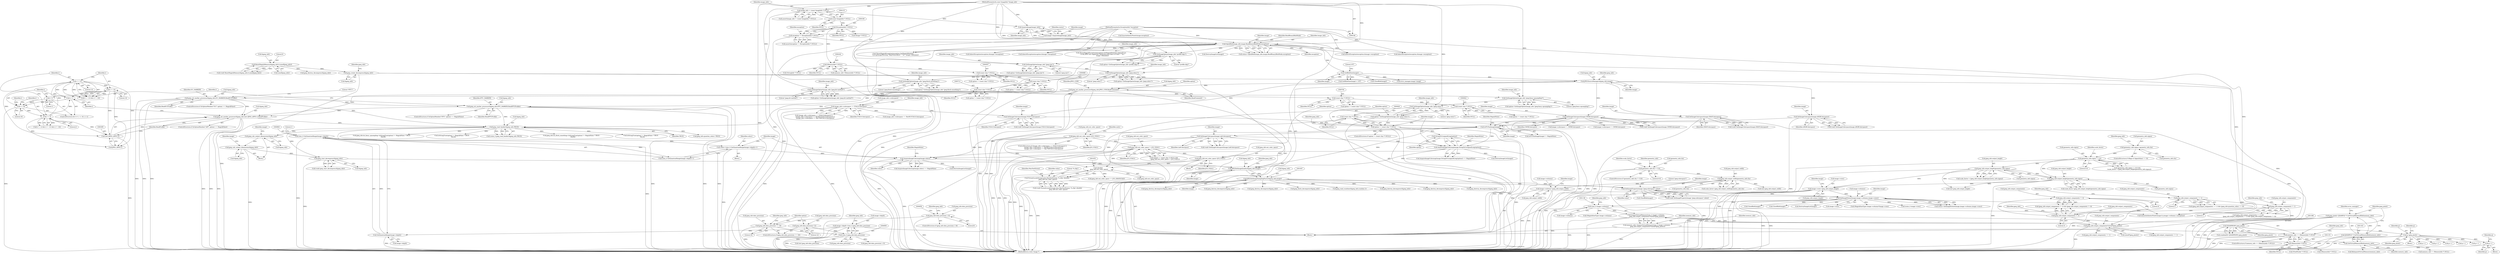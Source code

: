 digraph "0_ImageMagick_948356eec65aea91995d4b7cc487d197d2c5f602@pointer" {
"1001514" [label="(Call,p++)"];
"1001420" [label="(Call,p=jpeg_pixels)"];
"1001379" [label="(Call,(JSAMPROW) jpeg_pixels)"];
"1001160" [label="(Call,jpeg_pixels=(JSAMPLE *) GetVirtualMemoryBlob(memory_info))"];
"1001162" [label="(Call,(JSAMPLE *) GetVirtualMemoryBlob(memory_info))"];
"1001164" [label="(Call,GetVirtualMemoryBlob(memory_info))"];
"1001148" [label="(Call,memory_info == (MemoryInfo *) NULL)"];
"1001132" [label="(Call,memory_info=AcquireVirtualMemory((size_t) image->columns,\n    jpeg_info.output_components*sizeof(*jpeg_pixels)))"];
"1001134" [label="(Call,AcquireVirtualMemory((size_t) image->columns,\n    jpeg_info.output_components*sizeof(*jpeg_pixels)))"];
"1001135" [label="(Call,(size_t) image->columns)"];
"1001082" [label="(Call,SetImageExtent(image,image->columns,image->rows))"];
"1001059" [label="(Call,SetImageProperty(image,\"jpeg:colorspace\",value))"];
"1001042" [label="(Call,JPEGSetImageSamplingFactor(&jpeg_info,image))"];
"1001038" [label="(Call,JPEGSetImageQuality(&jpeg_info,image))"];
"1000837" [label="(Call,jpeg_start_decompress(&jpeg_info))"];
"1000609" [label="(Call,jpeg_calc_output_dimensions(&jpeg_info))"];
"1000537" [label="(Call,jpeg_calc_output_dimensions(&jpeg_info))"];
"1000394" [label="(Call,jpeg_read_header(&jpeg_info,TRUE))"];
"1000338" [label="(Call,jpeg_set_marker_processor(&jpeg_info,ICC_MARKER,ReadICCProfile))"];
"1000322" [label="(Call,jpeg_set_marker_processor(&jpeg_info,JPEG_COM,ReadComment))"];
"1000318" [label="(Call,JPEGSourceManager(&jpeg_info,image))"];
"1000315" [label="(Call,jpeg_create_decompress(&jpeg_info))"];
"1000216" [label="(Call,ResetMagickMemory(&jpeg_info,0,sizeof(jpeg_info)))"];
"1000200" [label="(Call,GetBlobSize(image))"];
"1000180" [label="(Call,OpenBlob(image_info,image,ReadBinaryBlobMode,exception))"];
"1000176" [label="(Call,AcquireImage(image_info))"];
"1000130" [label="(Call,image_info != (const ImageInfo *) NULL)"];
"1000109" [label="(MethodParameterIn,const ImageInfo *image_info)"];
"1000132" [label="(Call,(const ImageInfo *) NULL)"];
"1000174" [label="(Call,image=AcquireImage(image_info))"];
"1000157" [label="(Call,exception != (ExceptionInfo *) NULL)"];
"1000110" [label="(MethodParameterIn,ExceptionInfo *exception)"];
"1000159" [label="(Call,(ExceptionInfo *) NULL)"];
"1000349" [label="(Call,jpeg_set_marker_processor(&jpeg_info,IPTC_MARKER,ReadIPTCProfile))"];
"1000381" [label="(Call,jpeg_set_marker_processor(&jpeg_info,(int) (JPEG_APP0+i),ReadProfile))"];
"1000384" [label="(Call,(int) (JPEG_APP0+i))"];
"1000369" [label="(Call,i != 13)"];
"1000365" [label="(Call,i != 2)"];
"1000358" [label="(Call,i < 16)"];
"1000355" [label="(Call,i=1)"];
"1000361" [label="(Call,i++)"];
"1000372" [label="(Call,i != 14)"];
"1000971" [label="(Call,AcquireImageColormap(image,colors))"];
"1000903" [label="(Call,IsITUFaxImage(image))"];
"1000873" [label="(Call,SetImageColorspace(image,sRGBColorspace))"];
"1000889" [label="(Call,SetImageColorspace(image,YCbCrColorspace))"];
"1000400" [label="(Call,image_info->colorspace == YCbCrColorspace)"];
"1000897" [label="(Call,SetImageColorspace(image,CMYKColorspace))"];
"1000881" [label="(Call,SetImageColorspace(image,GRAYColorspace))"];
"1000909" [label="(Call,SetImageColorspace(image,LabColorspace))"];
"1000930" [label="(Call,AcquireImageColormap(image,StringToUnsignedLong(option)))"];
"1000932" [label="(Call,StringToUnsignedLong(option))"];
"1000923" [label="(Call,option != (const char *) NULL)"];
"1000917" [label="(Call,option=GetImageOption(image_info,\"jpeg:colors\"))"];
"1000919" [label="(Call,GetImageOption(image_info,\"jpeg:colors\"))"];
"1000815" [label="(Call,GetImageOption(image_info,\"jpeg:fancy-upsampling\"))"];
"1000733" [label="(Call,GetImageOption(image_info,\"jpeg:dct-method\"))"];
"1000706" [label="(Call,GetImageOption(image_info,\"jpeg:block-smoothing\"))"];
"1000681" [label="(Call,GetImageOption(image_info,\"jpeg:colors\"))"];
"1000499" [label="(Call,GetImageOption(image_info,\"jpeg:size\"))"];
"1000329" [label="(Call,GetImageOption(image_info,\"profile:skip\"))"];
"1000925" [label="(Call,(const char *) NULL)"];
"1000821" [label="(Call,(const char *) NULL)"];
"1000739" [label="(Call,(const char *) NULL)"];
"1000712" [label="(Call,(const char *) NULL)"];
"1000687" [label="(Call,(const char *) NULL)"];
"1000506" [label="(Call,(const char *) NULL)"];
"1000241" [label="(Call,(MemoryInfo *) NULL)"];
"1000959" [label="(Call,colors=(size_t) GetQuantumRange(image->depth)+1)"];
"1000962" [label="(Call,(size_t) GetQuantumRange(image->depth))"];
"1000964" [label="(Call,GetQuantumRange(image->depth))"];
"1000854" [label="(Call,image->depth=(size_t) jpeg_info.data_precision)"];
"1000858" [label="(Call,(size_t) jpeg_info.data_precision)"];
"1000674" [label="(Call,jpeg_info.data_precision=12)"];
"1000669" [label="(Call,jpeg_info.data_precision == 16)"];
"1000652" [label="(Call,jpeg_info.data_precision > 8)"];
"1001048" [label="(Call,FormatLocaleString(value,MaxTextExtent,\"%.20g\",(double)\n    jpeg_info.out_color_space))"];
"1001052" [label="(Call,(double)\n    jpeg_info.out_color_space)"];
"1000416" [label="(Call,jpeg_info.out_color_space=JCS_YCbCr)"];
"1000509" [label="(Call,jpeg_info.out_color_space != JCS_YCbCr)"];
"1000912" [label="(Call,jpeg_info.out_color_space=JCS_YCbCr)"];
"1000840" [label="(Call,image->columns=jpeg_info.output_width)"];
"1000565" [label="(Call,jpeg_info.output_width/geometry_info.rho)"];
"1000558" [label="(Call,geometry_info.rho != 0.0)"];
"1000847" [label="(Call,image->rows=jpeg_info.output_height)"];
"1000590" [label="(Call,jpeg_info.output_height/geometry_info.sigma)"];
"1000581" [label="(Call,jpeg_info.output_height/geometry_info.sigma)"];
"1000574" [label="(Call,geometry_info.sigma != 0.0)"];
"1000530" [label="(Call,geometry_info.sigma=geometry_info.rho)"];
"1001140" [label="(Call,jpeg_info.output_components*sizeof(*jpeg_pixels))"];
"1001120" [label="(Call,jpeg_info.output_components != 4)"];
"1001115" [label="(Call,jpeg_info.output_components != 3)"];
"1001109" [label="(Call,jpeg_info.output_components != 1)"];
"1000947" [label="(Call,jpeg_info.output_components == 1)"];
"1001150" [label="(Call,(MemoryInfo *) NULL)"];
"1000404" [label="(Identifier,YCbCrColorspace)"];
"1000883" [label="(Identifier,GRAYColorspace)"];
"1000354" [label="(ControlStructure,for (i=1; i < 16; i++))"];
"1000889" [label="(Call,SetImageColorspace(image,YCbCrColorspace))"];
"1000932" [label="(Call,StringToUnsignedLong(option))"];
"1000902" [label="(Call,IsITUFaxImage(image) != MagickFalse)"];
"1000591" [label="(Call,jpeg_info.output_height)"];
"1000903" [label="(Call,IsITUFaxImage(image))"];
"1000216" [label="(Call,ResetMagickMemory(&jpeg_info,0,sizeof(jpeg_info)))"];
"1000192" [label="(Call,DestroyImageList(image))"];
"1000875" [label="(Identifier,sRGBColorspace)"];
"1000111" [label="(Block,)"];
"1000858" [label="(Call,(size_t) jpeg_info.data_precision)"];
"1000906" [label="(Block,)"];
"1001033" [label="(Call,(int) jpeg_info.output_height)"];
"1000513" [label="(Identifier,JCS_YCbCr)"];
"1001141" [label="(Call,jpeg_info.output_components)"];
"1000342" [label="(Identifier,ReadICCProfile)"];
"1000824" [label="(Call,jpeg_info.do_fancy_upsampling=IsStringTrue(option) != MagickFalse ? TRUE :\n      FALSE)"];
"1000947" [label="(Call,jpeg_info.output_components == 1)"];
"1000610" [label="(Call,&jpeg_info)"];
"1000719" [label="(Call,IsStringTrue(option) != MagickFalse ? TRUE :\n      FALSE)"];
"1000392" [label="(Call,(ssize_t) jpeg_read_header(&jpeg_info,TRUE))"];
"1000217" [label="(Call,&jpeg_info)"];
"1001517" [label="(Identifier,q)"];
"1001410" [label="(Call,ThrowMagickException(exception,GetMagickModule(),\n          CorruptImageWarning,\"SkipToSyncByte\",\"`%s'\",image->filename))"];
"1001043" [label="(Call,&jpeg_info)"];
"1000182" [label="(Identifier,image)"];
"1000579" [label="(Call,scale_factor > (jpeg_info.output_height/geometry_info.sigma))"];
"1001148" [label="(Call,memory_info == (MemoryInfo *) NULL)"];
"1000514" [label="(Block,)"];
"1000951" [label="(Literal,1)"];
"1000391" [label="(Identifier,i)"];
"1000922" [label="(ControlStructure,if (option != (const char *) NULL))"];
"1000674" [label="(Call,jpeg_info.data_precision=12)"];
"1000558" [label="(Call,geometry_info.rho != 0.0)"];
"1000219" [label="(Literal,0)"];
"1000936" [label="(Call,InheritException(exception,&image->exception))"];
"1000678" [label="(Literal,12)"];
"1001060" [label="(Identifier,image)"];
"1000823" [label="(Identifier,NULL)"];
"1000352" [label="(Identifier,IPTC_MARKER)"];
"1000569" [label="(Call,geometry_info.rho)"];
"1001054" [label="(Call,jpeg_info.out_color_space)"];
"1000565" [label="(Call,jpeg_info.output_width/geometry_info.rho)"];
"1000504" [label="(Call,option != (const char *) NULL)"];
"1000559" [label="(Call,geometry_info.rho)"];
"1001437" [label="(Call,(PixelPacket *) NULL)"];
"1001132" [label="(Call,memory_info=AcquireVirtualMemory((size_t) image->columns,\n    jpeg_info.output_components*sizeof(*jpeg_pixels)))"];
"1000671" [label="(Identifier,jpeg_info)"];
"1001121" [label="(Call,jpeg_info.output_components)"];
"1000357" [label="(Literal,1)"];
"1001160" [label="(Call,jpeg_pixels=(JSAMPLE *) GetVirtualMemoryBlob(memory_info))"];
"1001379" [label="(Call,(JSAMPROW) jpeg_pixels)"];
"1000715" [label="(Call,jpeg_info.do_block_smoothing=IsStringTrue(option) != MagickFalse ? TRUE :\n      FALSE)"];
"1000382" [label="(Call,&jpeg_info)"];
"1001776" [label="(Call,p++)"];
"1000580" [label="(Identifier,scale_factor)"];
"1000339" [label="(Call,&jpeg_info)"];
"1001115" [label="(Call,jpeg_info.output_components != 3)"];
"1000949" [label="(Identifier,jpeg_info)"];
"1001548" [label="(Call,p++)"];
"1000506" [label="(Call,(const char *) NULL)"];
"1000338" [label="(Call,jpeg_set_marker_processor(&jpeg_info,ICC_MARKER,ReadICCProfile))"];
"1000816" [label="(Identifier,image_info)"];
"1000841" [label="(Call,image->columns)"];
"1000157" [label="(Call,exception != (ExceptionInfo *) NULL)"];
"1001119" [label="(Literal,3)"];
"1000681" [label="(Call,GetImageOption(image_info,\"jpeg:colors\"))"];
"1000871" [label="(Call,(void) SetImageColorspace(image,sRGBColorspace))"];
"1000895" [label="(Call,(void) SetImageColorspace(image,CMYKColorspace))"];
"1000200" [label="(Call,GetBlobSize(image))"];
"1001170" [label="(Identifier,error_manager)"];
"1000840" [label="(Call,image->columns=jpeg_info.output_width)"];
"1001381" [label="(Identifier,jpeg_pixels)"];
"1000874" [label="(Identifier,image)"];
"1001175" [label="(Call,memory_info != (MemoryInfo *) NULL)"];
"1001108" [label="(Call,(jpeg_info.output_components != 1) &&\n      (jpeg_info.output_components != 3) && (jpeg_info.output_components != 4))"];
"1000355" [label="(Call,i=1)"];
"1000733" [label="(Call,GetImageOption(image_info,\"jpeg:dct-method\"))"];
"1001149" [label="(Identifier,memory_info)"];
"1001080" [label="(Call,status=SetImageExtent(image,image->columns,image->rows))"];
"1001820" [label="(Call,SyncAuthenticPixels(image,exception))"];
"1000401" [label="(Call,image_info->colorspace)"];
"1000734" [label="(Identifier,image_info)"];
"1000574" [label="(Call,geometry_info.sigma != 0.0)"];
"1001144" [label="(Call,sizeof(*jpeg_pixels))"];
"1000201" [label="(Identifier,image)"];
"1000524" [label="(ControlStructure,if ((flags & SigmaValue) == 0))"];
"1000278" [label="(Call,CloseBlob(image))"];
"1000130" [label="(Call,image_info != (const ImageInfo *) NULL)"];
"1000159" [label="(Call,(ExceptionInfo *) NULL)"];
"1000389" [label="(Identifier,ReadProfile)"];
"1000707" [label="(Identifier,image_info)"];
"1000179" [label="(Identifier,status)"];
"1000919" [label="(Call,GetImageOption(image_info,\"jpeg:colors\"))"];
"1001087" [label="(Call,image->rows)"];
"1000854" [label="(Call,image->depth=(size_t) jpeg_info.data_precision)"];
"1000381" [label="(Call,jpeg_set_marker_processor(&jpeg_info,(int) (JPEG_APP0+i),ReadProfile))"];
"1000244" [label="(Call,error_manager.image=image)"];
"1000175" [label="(Identifier,image)"];
"1000330" [label="(Identifier,image_info)"];
"1000687" [label="(Call,(const char *) NULL)"];
"1001052" [label="(Call,(double)\n    jpeg_info.out_color_space)"];
"1000386" [label="(Call,JPEG_APP0+i)"];
"1001466" [label="(Call,jpeg_info.output_components == 1)"];
"1000865" [label="(Identifier,jpeg_info)"];
"1000422" [label="(Identifier,units)"];
"1000813" [label="(Call,option=GetImageOption(image_info,\"jpeg:fancy-upsampling\"))"];
"1000257" [label="(Call,jpeg_destroy_decompress(&jpeg_info))"];
"1000239" [label="(Call,memory_info=(MemoryInfo *) NULL)"];
"1000370" [label="(Identifier,i)"];
"1001177" [label="(Call,(MemoryInfo *) NULL)"];
"1000394" [label="(Call,jpeg_read_header(&jpeg_info,TRUE))"];
"1000364" [label="(Call,(i != 2) && (i != 13) && (i != 14))"];
"1000905" [label="(Identifier,MagickFalse)"];
"1001041" [label="(Identifier,image)"];
"1001727" [label="(Call,p++)"];
"1000828" [label="(Call,IsStringTrue(option) != MagickFalse ? TRUE :\n      FALSE)"];
"1001194" [label="(Call,(MagickSizeType) image->columns)"];
"1000350" [label="(Call,&jpeg_info)"];
"1000581" [label="(Call,jpeg_info.output_height/geometry_info.sigma)"];
"1000578" [label="(Literal,0.0)"];
"1000848" [label="(Call,image->rows)"];
"1001189" [label="(Call,CloseBlob(image))"];
"1000510" [label="(Call,jpeg_info.out_color_space)"];
"1000844" [label="(Call,jpeg_info.output_width)"];
"1000183" [label="(Identifier,ReadBinaryBlobMode)"];
"1000916" [label="(Identifier,JCS_YCbCr)"];
"1000673" [label="(Literal,16)"];
"1000346" [label="(Literal,\"IPTC\")"];
"1000176" [label="(Call,AcquireImage(image_info))"];
"1000129" [label="(Call,assert(image_info != (const ImageInfo *) NULL))"];
"1000538" [label="(Call,&jpeg_info)"];
"1001695" [label="(Call,p++)"];
"1000838" [label="(Call,&jpeg_info)"];
"1001484" [label="(Block,)"];
"1000960" [label="(Identifier,colors)"];
"1000670" [label="(Call,jpeg_info.data_precision)"];
"1000685" [label="(Call,option != (const char *) NULL)"];
"1000134" [label="(Identifier,NULL)"];
"1000298" [label="(Call,InheritException(exception,&image->exception))"];
"1000220" [label="(Call,sizeof(jpeg_info))"];
"1000575" [label="(Call,geometry_info.sigma)"];
"1000132" [label="(Call,(const ImageInfo *) NULL)"];
"1001165" [label="(Identifier,memory_info)"];
"1001867" [label="(Call,jpeg_destroy_decompress(&jpeg_info))"];
"1000365" [label="(Call,i != 2)"];
"1000882" [label="(Identifier,image)"];
"1000373" [label="(Identifier,i)"];
"1000315" [label="(Call,jpeg_create_decompress(&jpeg_info))"];
"1000110" [label="(MethodParameterIn,ExceptionInfo *exception)"];
"1000537" [label="(Call,jpeg_calc_output_dimensions(&jpeg_info))"];
"1000353" [label="(Identifier,ReadIPTCProfile)"];
"1000704" [label="(Call,option=GetImageOption(image_info,\"jpeg:block-smoothing\"))"];
"1000737" [label="(Call,option != (const char *) NULL)"];
"1000957" [label="(Block,)"];
"1000588" [label="(Call,scale_factor=jpeg_info.output_height/geometry_info.sigma)"];
"1001446" [label="(Call,jpeg_info.data_precision > 8)"];
"1000395" [label="(Call,&jpeg_info)"];
"1001135" [label="(Call,(size_t) image->columns)"];
"1000349" [label="(Call,jpeg_set_marker_processor(&jpeg_info,IPTC_MARKER,ReadIPTCProfile))"];
"1000898" [label="(Identifier,image)"];
"1001150" [label="(Call,(MemoryInfo *) NULL)"];
"1000367" [label="(Literal,2)"];
"1000564" [label="(Identifier,scale_factor)"];
"1001424" [label="(Identifier,q)"];
"1000326" [label="(Identifier,ReadComment)"];
"1001653" [label="(Call,jpeg_info.output_components == 1)"];
"1000360" [label="(Literal,16)"];
"1000931" [label="(Identifier,image)"];
"1000509" [label="(Call,jpeg_info.out_color_space != JCS_YCbCr)"];
"1000562" [label="(Literal,0.0)"];
"1000585" [label="(Call,geometry_info.sigma)"];
"1001422" [label="(Identifier,jpeg_pixels)"];
"1000109" [label="(MethodParameterIn,const ImageInfo *image_info)"];
"1000965" [label="(Call,image->depth)"];
"1001039" [label="(Call,&jpeg_info)"];
"1001059" [label="(Call,SetImageProperty(image,\"jpeg:colorspace\",value))"];
"1000321" [label="(Identifier,image)"];
"1001048" [label="(Call,FormatLocaleString(value,MaxTextExtent,\"%.20g\",(double)\n    jpeg_info.out_color_space))"];
"1000319" [label="(Call,&jpeg_info)"];
"1000161" [label="(Identifier,NULL)"];
"1000359" [label="(Identifier,i)"];
"1001161" [label="(Identifier,jpeg_pixels)"];
"1000881" [label="(Call,SetImageColorspace(image,GRAYColorspace))"];
"1000946" [label="(Call,(jpeg_info.output_components == 1) && (jpeg_info.quantize_colors == 0))"];
"1001421" [label="(Identifier,p)"];
"1001113" [label="(Literal,1)"];
"1000131" [label="(Identifier,image_info)"];
"1000651" [label="(ControlStructure,if (jpeg_info.data_precision > 8))"];
"1000911" [label="(Identifier,LabColorspace)"];
"1000178" [label="(Call,status=OpenBlob(image_info,image,ReadBinaryBlobMode,exception))"];
"1000890" [label="(Identifier,image)"];
"1001425" [label="(Call,QueueAuthenticPixels(image,0,y,image->columns,1,exception))"];
"1000676" [label="(Identifier,jpeg_info)"];
"1000714" [label="(Identifier,NULL)"];
"1001395" [label="(Block,)"];
"1000362" [label="(Identifier,i)"];
"1001152" [label="(Identifier,NULL)"];
"1000668" [label="(ControlStructure,if (jpeg_info.data_precision == 16))"];
"1000500" [label="(Identifier,image_info)"];
"1001045" [label="(Identifier,image)"];
"1000706" [label="(Call,GetImageOption(image_info,\"jpeg:block-smoothing\"))"];
"1001164" [label="(Call,GetVirtualMemoryBlob(memory_info))"];
"1001881" [label="(MethodReturn,static Image *)"];
"1000708" [label="(Literal,\"jpeg:block-smoothing\")"];
"1000177" [label="(Identifier,image_info)"];
"1000879" [label="(Call,(void) SetImageColorspace(image,GRAYColorspace))"];
"1000497" [label="(Call,option=GetImageOption(image_info,\"jpeg:size\"))"];
"1001017" [label="(Call,(int) jpeg_info.data_precision)"];
"1000927" [label="(Identifier,NULL)"];
"1000983" [label="(Call,DestroyImageList(image))"];
"1000920" [label="(Identifier,image_info)"];
"1000971" [label="(Call,AcquireImageColormap(image,colors))"];
"1000181" [label="(Identifier,image_info)"];
"1001117" [label="(Identifier,jpeg_info)"];
"1000918" [label="(Identifier,option)"];
"1000400" [label="(Call,image_info->colorspace == YCbCrColorspace)"];
"1001114" [label="(Call,(jpeg_info.output_components != 3) && (jpeg_info.output_components != 4))"];
"1000929" [label="(Call,AcquireImageColormap(image,StringToUnsignedLong(option)) == MagickFalse)"];
"1000320" [label="(Identifier,jpeg_info)"];
"1001122" [label="(Identifier,jpeg_info)"];
"1000948" [label="(Call,jpeg_info.output_components)"];
"1000417" [label="(Call,jpeg_info.out_color_space)"];
"1001062" [label="(Identifier,value)"];
"1000891" [label="(Identifier,YCbCrColorspace)"];
"1000913" [label="(Call,jpeg_info.out_color_space)"];
"1000899" [label="(Identifier,CMYKColorspace)"];
"1000652" [label="(Call,jpeg_info.data_precision > 8)"];
"1000683" [label="(Literal,\"jpeg:colors\")"];
"1000557" [label="(ControlStructure,if (geometry_info.rho != 0.0))"];
"1001084" [label="(Call,image->columns)"];
"1001162" [label="(Call,(JSAMPLE *) GetVirtualMemoryBlob(memory_info))"];
"1000199" [label="(Call,GetBlobSize(image) < 107)"];
"1000341" [label="(Identifier,ICC_MARKER)"];
"1000158" [label="(Identifier,exception)"];
"1000961" [label="(Call,(size_t) GetQuantumRange(image->depth)+1)"];
"1000739" [label="(Call,(const char *) NULL)"];
"1000735" [label="(Literal,\"jpeg:dct-method\")"];
"1000921" [label="(Literal,\"jpeg:colors\")"];
"1000327" [label="(Call,option=GetImageOption(image_info,\"profile:skip\"))"];
"1000925" [label="(Call,(const char *) NULL)"];
"1001515" [label="(Identifier,p)"];
"1000563" [label="(Call,scale_factor=jpeg_info.output_width/geometry_info.rho)"];
"1000856" [label="(Identifier,image)"];
"1000323" [label="(Call,&jpeg_info)"];
"1001038" [label="(Call,JPEGSetImageQuality(&jpeg_info,image))"];
"1000860" [label="(Call,jpeg_info.data_precision)"];
"1000539" [label="(Identifier,jpeg_info)"];
"1001876" [label="(Call,CloseBlob(image))"];
"1000954" [label="(Identifier,jpeg_info)"];
"1001514" [label="(Call,p++)"];
"1001375" [label="(Call,scanline[0]=(JSAMPROW) jpeg_pixels)"];
"1000973" [label="(Identifier,colors)"];
"1001105" [label="(Call,DestroyImageList(image))"];
"1001120" [label="(Call,jpeg_info.output_components != 4)"];
"1000835" [label="(Call,(void) jpeg_start_decompress(&jpeg_info))"];
"1001420" [label="(Call,p=jpeg_pixels)"];
"1000397" [label="(Identifier,TRUE)"];
"1000741" [label="(Identifier,NULL)"];
"1001229" [label="(Call,jpeg_info.out_color_space == JCS_GRAYSCALE)"];
"1000530" [label="(Call,geometry_info.sigma=geometry_info.rho)"];
"1000202" [label="(Literal,107)"];
"1000659" [label="(Call,ThrowMagickException(exception,GetMagickModule(),OptionError,\n      \"12-bit JPEG not supported. Reducing pixel data to 8 bits\",\"`%s'\",\n      image->filename))"];
"1000968" [label="(Literal,1)"];
"1000964" [label="(Call,GetQuantumRange(image->depth))"];
"1000329" [label="(Call,GetImageOption(image_info,\"profile:skip\"))"];
"1000974" [label="(Identifier,MagickFalse)"];
"1001046" [label="(Call,(void) FormatLocaleString(value,MaxTextExtent,\"%.20g\",(double)\n    jpeg_info.out_color_space))"];
"1000653" [label="(Call,jpeg_info.data_precision)"];
"1000679" [label="(Call,option=GetImageOption(image_info,\"jpeg:colors\"))"];
"1000815" [label="(Call,GetImageOption(image_info,\"jpeg:fancy-upsampling\"))"];
"1001156" [label="(Identifier,jpeg_info)"];
"1000590" [label="(Call,jpeg_info.output_height/geometry_info.sigma)"];
"1000372" [label="(Call,i != 14)"];
"1001126" [label="(Call,jpeg_destroy_decompress(&jpeg_info))"];
"1000851" [label="(Call,jpeg_info.output_height)"];
"1001520" [label="(Call,image->colorspace != CMYKColorspace)"];
"1000912" [label="(Call,jpeg_info.out_color_space=JCS_YCbCr)"];
"1001098" [label="(Call,InheritException(exception,&image->exception))"];
"1000534" [label="(Call,geometry_info.rho)"];
"1001044" [label="(Identifier,jpeg_info)"];
"1000855" [label="(Call,image->depth)"];
"1000930" [label="(Call,AcquireImageColormap(image,StringToUnsignedLong(option)))"];
"1000923" [label="(Call,option != (const char *) NULL)"];
"1001603" [label="(Call,p++)"];
"1001133" [label="(Identifier,memory_info)"];
"1001140" [label="(Call,jpeg_info.output_components*sizeof(*jpeg_pixels))"];
"1000508" [label="(Identifier,NULL)"];
"1000675" [label="(Call,jpeg_info.data_precision)"];
"1000174" [label="(Call,image=AcquireImage(image_info))"];
"1000406" [label="(Call,image_info->colorspace == Rec601YCbCrColorspace)"];
"1000934" [label="(Identifier,MagickFalse)"];
"1001075" [label="(Call,CloseBlob(image))"];
"1000184" [label="(Identifier,exception)"];
"1000398" [label="(ControlStructure,if ((image_info->colorspace == YCbCrColorspace) ||\n      (image_info->colorspace == Rec601YCbCrColorspace) ||\n      (image_info->colorspace == Rec709YCbCrColorspace)))"];
"1000897" [label="(Call,SetImageColorspace(image,CMYKColorspace))"];
"1000917" [label="(Call,option=GetImageOption(image_info,\"jpeg:colors\"))"];
"1000970" [label="(Call,AcquireImageColormap(image,colors) == MagickFalse)"];
"1000924" [label="(Identifier,option)"];
"1000322" [label="(Call,jpeg_set_marker_processor(&jpeg_info,JPEG_COM,ReadComment))"];
"1001154" [label="(Call,jpeg_destroy_decompress(&jpeg_info))"];
"1001050" [label="(Identifier,MaxTextExtent)"];
"1000368" [label="(Call,(i != 13) && (i != 14))"];
"1000887" [label="(Call,(void) SetImageColorspace(image,YCbCrColorspace))"];
"1000195" [label="(Call,(Image *) NULL)"];
"1001049" [label="(Identifier,value)"];
"1000180" [label="(Call,OpenBlob(image_info,image,ReadBinaryBlobMode,exception))"];
"1000710" [label="(Call,option != (const char *) NULL)"];
"1000566" [label="(Call,jpeg_info.output_width)"];
"1001864" [label="(Call,jpeg_finish_decompress(&jpeg_info))"];
"1001193" [label="(Call,(MagickSizeType) image->columns*image->rows)"];
"1001028" [label="(Call,(int) jpeg_info.output_width)"];
"1000909" [label="(Call,SetImageColorspace(image,LabColorspace))"];
"1000959" [label="(Call,colors=(size_t) GetQuantumRange(image->depth)+1)"];
"1001134" [label="(Call,AcquireVirtualMemory((size_t) image->columns,\n    jpeg_info.output_components*sizeof(*jpeg_pixels)))"];
"1001147" [label="(ControlStructure,if (memory_info == (MemoryInfo *) NULL))"];
"1000331" [label="(Literal,\"profile:skip\")"];
"1000962" [label="(Call,(size_t) GetQuantumRange(image->depth))"];
"1000241" [label="(Call,(MemoryInfo *) NULL)"];
"1000318" [label="(Call,JPEGSourceManager(&jpeg_info,image))"];
"1000328" [label="(Identifier,option)"];
"1000821" [label="(Call,(const char *) NULL)"];
"1000943" [label="(Call,DestroyImageList(image))"];
"1000576" [label="(Identifier,geometry_info)"];
"1001137" [label="(Call,image->columns)"];
"1000615" [label="(Identifier,image)"];
"1001051" [label="(Literal,\"%.20g\")"];
"1001872" [label="(Call,RelinquishVirtualMemory(memory_info))"];
"1000669" [label="(Call,jpeg_info.data_precision == 16)"];
"1000156" [label="(Call,assert(exception != (ExceptionInfo *) NULL))"];
"1000408" [label="(Identifier,image_info)"];
"1000265" [label="(Call,(StringInfo *) NULL)"];
"1000375" [label="(ControlStructure,if (IsOptionMember(\"APP\",option) == MagickFalse))"];
"1000325" [label="(Identifier,JPEG_COM)"];
"1000712" [label="(Call,(const char *) NULL)"];
"1001142" [label="(Identifier,jpeg_info)"];
"1001057" [label="(Call,(void) SetImageProperty(image,\"jpeg:colorspace\",value))"];
"1001109" [label="(Call,jpeg_info.output_components != 1)"];
"1000366" [label="(Identifier,i)"];
"1000542" [label="(Identifier,image)"];
"1000324" [label="(Identifier,jpeg_info)"];
"1000910" [label="(Identifier,image)"];
"1000582" [label="(Call,jpeg_info.output_height)"];
"1000214" [label="(Call,(void) ResetMagickMemory(&jpeg_info,0,sizeof(jpeg_info)))"];
"1001061" [label="(Literal,\"jpeg:colorspace\")"];
"1001401" [label="(Call,jpeg_read_scanlines(&jpeg_info,scanline,1))"];
"1000501" [label="(Literal,\"jpeg:size\")"];
"1000499" [label="(Call,GetImageOption(image_info,\"jpeg:size\"))"];
"1000682" [label="(Identifier,image_info)"];
"1000416" [label="(Call,jpeg_info.out_color_space=JCS_YCbCr)"];
"1000503" [label="(Call,(option != (const char *) NULL) &&\n      (jpeg_info.out_color_space != JCS_YCbCr))"];
"1000656" [label="(Literal,8)"];
"1000904" [label="(Identifier,image)"];
"1001110" [label="(Call,jpeg_info.output_components)"];
"1000972" [label="(Identifier,image)"];
"1000873" [label="(Call,SetImageColorspace(image,sRGBColorspace))"];
"1000374" [label="(Literal,14)"];
"1001116" [label="(Call,jpeg_info.output_components)"];
"1000691" [label="(Call,jpeg_info.quantize_colors=TRUE)"];
"1000837" [label="(Call,jpeg_start_decompress(&jpeg_info))"];
"1000356" [label="(Identifier,i)"];
"1000819" [label="(Call,option != (const char *) NULL)"];
"1000731" [label="(Call,option=GetImageOption(image_info,\"jpeg:dct-method\"))"];
"1000371" [label="(Literal,13)"];
"1000907" [label="(Call,(void) SetImageColorspace(image,LabColorspace))"];
"1001701" [label="(Call,image->colorspace != CMYKColorspace)"];
"1001083" [label="(Identifier,image)"];
"1000933" [label="(Identifier,option)"];
"1000849" [label="(Identifier,image)"];
"1000243" [label="(Identifier,NULL)"];
"1000361" [label="(Call,i++)"];
"1000594" [label="(Call,geometry_info.sigma)"];
"1000399" [label="(Call,(image_info->colorspace == YCbCrColorspace) ||\n      (image_info->colorspace == Rec601YCbCrColorspace) ||\n      (image_info->colorspace == Rec709YCbCrColorspace))"];
"1000680" [label="(Identifier,option)"];
"1000384" [label="(Call,(int) (JPEG_APP0+i))"];
"1000609" [label="(Call,jpeg_calc_output_dimensions(&jpeg_info))"];
"1000369" [label="(Call,i != 13)"];
"1000531" [label="(Call,geometry_info.sigma)"];
"1001095" [label="(Call,jpeg_destroy_decompress(&jpeg_info))"];
"1000316" [label="(Call,&jpeg_info)"];
"1001070" [label="(Call,jpeg_destroy_decompress(&jpeg_info))"];
"1000332" [label="(ControlStructure,if (IsOptionMember(\"ICC\",option) == MagickFalse))"];
"1000847" [label="(Call,image->rows=jpeg_info.output_height)"];
"1000817" [label="(Literal,\"jpeg:fancy-upsampling\")"];
"1001082" [label="(Call,SetImageExtent(image,image->columns,image->rows))"];
"1001388" [label="(Call,(ssize_t) image->rows)"];
"1000573" [label="(Call,(geometry_info.sigma != 0.0) &&\n          (scale_factor > (jpeg_info.output_height/geometry_info.sigma)))"];
"1000689" [label="(Identifier,NULL)"];
"1001042" [label="(Call,JPEGSetImageSamplingFactor(&jpeg_info,image))"];
"1000976" [label="(Call,InheritException(exception,&image->exception))"];
"1000420" [label="(Identifier,JCS_YCbCr)"];
"1001184" [label="(Call,jpeg_destroy_decompress(&jpeg_info))"];
"1000343" [label="(ControlStructure,if (IsOptionMember(\"IPTC\",option) == MagickFalse))"];
"1001124" [label="(Literal,4)"];
"1000358" [label="(Call,i < 16)"];
"1001514" -> "1001484"  [label="AST: "];
"1001514" -> "1001515"  [label="CFG: "];
"1001515" -> "1001514"  [label="AST: "];
"1001517" -> "1001514"  [label="CFG: "];
"1001514" -> "1001881"  [label="DDG: "];
"1001420" -> "1001514"  [label="DDG: "];
"1001420" -> "1001395"  [label="AST: "];
"1001420" -> "1001422"  [label="CFG: "];
"1001421" -> "1001420"  [label="AST: "];
"1001422" -> "1001420"  [label="AST: "];
"1001424" -> "1001420"  [label="CFG: "];
"1001420" -> "1001881"  [label="DDG: "];
"1001420" -> "1001881"  [label="DDG: "];
"1001379" -> "1001420"  [label="DDG: "];
"1001420" -> "1001548"  [label="DDG: "];
"1001420" -> "1001603"  [label="DDG: "];
"1001420" -> "1001695"  [label="DDG: "];
"1001420" -> "1001727"  [label="DDG: "];
"1001420" -> "1001776"  [label="DDG: "];
"1001379" -> "1001375"  [label="AST: "];
"1001379" -> "1001381"  [label="CFG: "];
"1001380" -> "1001379"  [label="AST: "];
"1001381" -> "1001379"  [label="AST: "];
"1001375" -> "1001379"  [label="CFG: "];
"1001379" -> "1001881"  [label="DDG: "];
"1001379" -> "1001375"  [label="DDG: "];
"1001160" -> "1001379"  [label="DDG: "];
"1001160" -> "1000111"  [label="AST: "];
"1001160" -> "1001162"  [label="CFG: "];
"1001161" -> "1001160"  [label="AST: "];
"1001162" -> "1001160"  [label="AST: "];
"1001170" -> "1001160"  [label="CFG: "];
"1001160" -> "1001881"  [label="DDG: "];
"1001160" -> "1001881"  [label="DDG: "];
"1001162" -> "1001160"  [label="DDG: "];
"1001162" -> "1001164"  [label="CFG: "];
"1001163" -> "1001162"  [label="AST: "];
"1001164" -> "1001162"  [label="AST: "];
"1001162" -> "1001881"  [label="DDG: "];
"1001164" -> "1001162"  [label="DDG: "];
"1001164" -> "1001165"  [label="CFG: "];
"1001165" -> "1001164"  [label="AST: "];
"1001148" -> "1001164"  [label="DDG: "];
"1001164" -> "1001175"  [label="DDG: "];
"1001164" -> "1001872"  [label="DDG: "];
"1001148" -> "1001147"  [label="AST: "];
"1001148" -> "1001150"  [label="CFG: "];
"1001149" -> "1001148"  [label="AST: "];
"1001150" -> "1001148"  [label="AST: "];
"1001156" -> "1001148"  [label="CFG: "];
"1001161" -> "1001148"  [label="CFG: "];
"1001148" -> "1001881"  [label="DDG: "];
"1001148" -> "1001881"  [label="DDG: "];
"1001132" -> "1001148"  [label="DDG: "];
"1001150" -> "1001148"  [label="DDG: "];
"1001132" -> "1000111"  [label="AST: "];
"1001132" -> "1001134"  [label="CFG: "];
"1001133" -> "1001132"  [label="AST: "];
"1001134" -> "1001132"  [label="AST: "];
"1001149" -> "1001132"  [label="CFG: "];
"1001132" -> "1001881"  [label="DDG: "];
"1001134" -> "1001132"  [label="DDG: "];
"1001134" -> "1001132"  [label="DDG: "];
"1001134" -> "1001140"  [label="CFG: "];
"1001135" -> "1001134"  [label="AST: "];
"1001140" -> "1001134"  [label="AST: "];
"1001134" -> "1001881"  [label="DDG: "];
"1001134" -> "1001881"  [label="DDG: "];
"1001135" -> "1001134"  [label="DDG: "];
"1001140" -> "1001134"  [label="DDG: "];
"1001135" -> "1001137"  [label="CFG: "];
"1001136" -> "1001135"  [label="AST: "];
"1001137" -> "1001135"  [label="AST: "];
"1001142" -> "1001135"  [label="CFG: "];
"1001135" -> "1001881"  [label="DDG: "];
"1001082" -> "1001135"  [label="DDG: "];
"1001135" -> "1001194"  [label="DDG: "];
"1001135" -> "1001425"  [label="DDG: "];
"1001082" -> "1001080"  [label="AST: "];
"1001082" -> "1001087"  [label="CFG: "];
"1001083" -> "1001082"  [label="AST: "];
"1001084" -> "1001082"  [label="AST: "];
"1001087" -> "1001082"  [label="AST: "];
"1001080" -> "1001082"  [label="CFG: "];
"1001082" -> "1001881"  [label="DDG: "];
"1001082" -> "1001881"  [label="DDG: "];
"1001082" -> "1001080"  [label="DDG: "];
"1001082" -> "1001080"  [label="DDG: "];
"1001082" -> "1001080"  [label="DDG: "];
"1001059" -> "1001082"  [label="DDG: "];
"1000840" -> "1001082"  [label="DDG: "];
"1000847" -> "1001082"  [label="DDG: "];
"1001082" -> "1001105"  [label="DDG: "];
"1001082" -> "1001189"  [label="DDG: "];
"1001082" -> "1001193"  [label="DDG: "];
"1001082" -> "1001388"  [label="DDG: "];
"1001082" -> "1001425"  [label="DDG: "];
"1001082" -> "1001876"  [label="DDG: "];
"1001059" -> "1001057"  [label="AST: "];
"1001059" -> "1001062"  [label="CFG: "];
"1001060" -> "1001059"  [label="AST: "];
"1001061" -> "1001059"  [label="AST: "];
"1001062" -> "1001059"  [label="AST: "];
"1001057" -> "1001059"  [label="CFG: "];
"1001059" -> "1001881"  [label="DDG: "];
"1001059" -> "1001057"  [label="DDG: "];
"1001059" -> "1001057"  [label="DDG: "];
"1001059" -> "1001057"  [label="DDG: "];
"1001042" -> "1001059"  [label="DDG: "];
"1001048" -> "1001059"  [label="DDG: "];
"1001059" -> "1001075"  [label="DDG: "];
"1001042" -> "1000111"  [label="AST: "];
"1001042" -> "1001045"  [label="CFG: "];
"1001043" -> "1001042"  [label="AST: "];
"1001045" -> "1001042"  [label="AST: "];
"1001047" -> "1001042"  [label="CFG: "];
"1001042" -> "1001881"  [label="DDG: "];
"1001038" -> "1001042"  [label="DDG: "];
"1001038" -> "1001042"  [label="DDG: "];
"1001042" -> "1001070"  [label="DDG: "];
"1001042" -> "1001095"  [label="DDG: "];
"1001042" -> "1001126"  [label="DDG: "];
"1001042" -> "1001154"  [label="DDG: "];
"1001042" -> "1001184"  [label="DDG: "];
"1001042" -> "1001401"  [label="DDG: "];
"1001042" -> "1001864"  [label="DDG: "];
"1001042" -> "1001867"  [label="DDG: "];
"1001038" -> "1000111"  [label="AST: "];
"1001038" -> "1001041"  [label="CFG: "];
"1001039" -> "1001038"  [label="AST: "];
"1001041" -> "1001038"  [label="AST: "];
"1001044" -> "1001038"  [label="CFG: "];
"1001038" -> "1001881"  [label="DDG: "];
"1000837" -> "1001038"  [label="DDG: "];
"1000971" -> "1001038"  [label="DDG: "];
"1000903" -> "1001038"  [label="DDG: "];
"1000909" -> "1001038"  [label="DDG: "];
"1000930" -> "1001038"  [label="DDG: "];
"1000837" -> "1000835"  [label="AST: "];
"1000837" -> "1000838"  [label="CFG: "];
"1000838" -> "1000837"  [label="AST: "];
"1000835" -> "1000837"  [label="CFG: "];
"1000837" -> "1001881"  [label="DDG: "];
"1000837" -> "1000835"  [label="DDG: "];
"1000609" -> "1000837"  [label="DDG: "];
"1000394" -> "1000837"  [label="DDG: "];
"1000609" -> "1000514"  [label="AST: "];
"1000609" -> "1000610"  [label="CFG: "];
"1000610" -> "1000609"  [label="AST: "];
"1000615" -> "1000609"  [label="CFG: "];
"1000609" -> "1001881"  [label="DDG: "];
"1000537" -> "1000609"  [label="DDG: "];
"1000537" -> "1000514"  [label="AST: "];
"1000537" -> "1000538"  [label="CFG: "];
"1000538" -> "1000537"  [label="AST: "];
"1000542" -> "1000537"  [label="CFG: "];
"1000394" -> "1000537"  [label="DDG: "];
"1000394" -> "1000392"  [label="AST: "];
"1000394" -> "1000397"  [label="CFG: "];
"1000395" -> "1000394"  [label="AST: "];
"1000397" -> "1000394"  [label="AST: "];
"1000392" -> "1000394"  [label="CFG: "];
"1000394" -> "1001881"  [label="DDG: "];
"1000394" -> "1000392"  [label="DDG: "];
"1000394" -> "1000392"  [label="DDG: "];
"1000338" -> "1000394"  [label="DDG: "];
"1000349" -> "1000394"  [label="DDG: "];
"1000381" -> "1000394"  [label="DDG: "];
"1000322" -> "1000394"  [label="DDG: "];
"1000394" -> "1000691"  [label="DDG: "];
"1000394" -> "1000715"  [label="DDG: "];
"1000394" -> "1000719"  [label="DDG: "];
"1000394" -> "1000824"  [label="DDG: "];
"1000394" -> "1000828"  [label="DDG: "];
"1000338" -> "1000332"  [label="AST: "];
"1000338" -> "1000342"  [label="CFG: "];
"1000339" -> "1000338"  [label="AST: "];
"1000341" -> "1000338"  [label="AST: "];
"1000342" -> "1000338"  [label="AST: "];
"1000346" -> "1000338"  [label="CFG: "];
"1000338" -> "1001881"  [label="DDG: "];
"1000338" -> "1001881"  [label="DDG: "];
"1000338" -> "1001881"  [label="DDG: "];
"1000322" -> "1000338"  [label="DDG: "];
"1000338" -> "1000349"  [label="DDG: "];
"1000338" -> "1000381"  [label="DDG: "];
"1000322" -> "1000111"  [label="AST: "];
"1000322" -> "1000326"  [label="CFG: "];
"1000323" -> "1000322"  [label="AST: "];
"1000325" -> "1000322"  [label="AST: "];
"1000326" -> "1000322"  [label="AST: "];
"1000328" -> "1000322"  [label="CFG: "];
"1000322" -> "1001881"  [label="DDG: "];
"1000322" -> "1001881"  [label="DDG: "];
"1000322" -> "1001881"  [label="DDG: "];
"1000318" -> "1000322"  [label="DDG: "];
"1000322" -> "1000349"  [label="DDG: "];
"1000322" -> "1000381"  [label="DDG: "];
"1000318" -> "1000111"  [label="AST: "];
"1000318" -> "1000321"  [label="CFG: "];
"1000319" -> "1000318"  [label="AST: "];
"1000321" -> "1000318"  [label="AST: "];
"1000324" -> "1000318"  [label="CFG: "];
"1000318" -> "1001881"  [label="DDG: "];
"1000315" -> "1000318"  [label="DDG: "];
"1000200" -> "1000318"  [label="DDG: "];
"1000318" -> "1000873"  [label="DDG: "];
"1000318" -> "1000881"  [label="DDG: "];
"1000318" -> "1000889"  [label="DDG: "];
"1000318" -> "1000897"  [label="DDG: "];
"1000315" -> "1000111"  [label="AST: "];
"1000315" -> "1000316"  [label="CFG: "];
"1000316" -> "1000315"  [label="AST: "];
"1000320" -> "1000315"  [label="CFG: "];
"1000315" -> "1001881"  [label="DDG: "];
"1000216" -> "1000315"  [label="DDG: "];
"1000216" -> "1000214"  [label="AST: "];
"1000216" -> "1000220"  [label="CFG: "];
"1000217" -> "1000216"  [label="AST: "];
"1000219" -> "1000216"  [label="AST: "];
"1000220" -> "1000216"  [label="AST: "];
"1000214" -> "1000216"  [label="CFG: "];
"1000216" -> "1000214"  [label="DDG: "];
"1000216" -> "1000214"  [label="DDG: "];
"1000216" -> "1000257"  [label="DDG: "];
"1000200" -> "1000199"  [label="AST: "];
"1000200" -> "1000201"  [label="CFG: "];
"1000201" -> "1000200"  [label="AST: "];
"1000202" -> "1000200"  [label="CFG: "];
"1000200" -> "1000199"  [label="DDG: "];
"1000180" -> "1000200"  [label="DDG: "];
"1000200" -> "1000244"  [label="DDG: "];
"1000200" -> "1000278"  [label="DDG: "];
"1000180" -> "1000178"  [label="AST: "];
"1000180" -> "1000184"  [label="CFG: "];
"1000181" -> "1000180"  [label="AST: "];
"1000182" -> "1000180"  [label="AST: "];
"1000183" -> "1000180"  [label="AST: "];
"1000184" -> "1000180"  [label="AST: "];
"1000178" -> "1000180"  [label="CFG: "];
"1000180" -> "1001881"  [label="DDG: "];
"1000180" -> "1001881"  [label="DDG: "];
"1000180" -> "1001881"  [label="DDG: "];
"1000180" -> "1000178"  [label="DDG: "];
"1000180" -> "1000178"  [label="DDG: "];
"1000180" -> "1000178"  [label="DDG: "];
"1000180" -> "1000178"  [label="DDG: "];
"1000176" -> "1000180"  [label="DDG: "];
"1000109" -> "1000180"  [label="DDG: "];
"1000174" -> "1000180"  [label="DDG: "];
"1000157" -> "1000180"  [label="DDG: "];
"1000110" -> "1000180"  [label="DDG: "];
"1000180" -> "1000192"  [label="DDG: "];
"1000180" -> "1000298"  [label="DDG: "];
"1000180" -> "1000329"  [label="DDG: "];
"1000180" -> "1000659"  [label="DDG: "];
"1000180" -> "1000936"  [label="DDG: "];
"1000180" -> "1000976"  [label="DDG: "];
"1000180" -> "1001098"  [label="DDG: "];
"1000180" -> "1001410"  [label="DDG: "];
"1000180" -> "1001425"  [label="DDG: "];
"1000176" -> "1000174"  [label="AST: "];
"1000176" -> "1000177"  [label="CFG: "];
"1000177" -> "1000176"  [label="AST: "];
"1000174" -> "1000176"  [label="CFG: "];
"1000176" -> "1000174"  [label="DDG: "];
"1000130" -> "1000176"  [label="DDG: "];
"1000109" -> "1000176"  [label="DDG: "];
"1000130" -> "1000129"  [label="AST: "];
"1000130" -> "1000132"  [label="CFG: "];
"1000131" -> "1000130"  [label="AST: "];
"1000132" -> "1000130"  [label="AST: "];
"1000129" -> "1000130"  [label="CFG: "];
"1000130" -> "1001881"  [label="DDG: "];
"1000130" -> "1000129"  [label="DDG: "];
"1000130" -> "1000129"  [label="DDG: "];
"1000109" -> "1000130"  [label="DDG: "];
"1000132" -> "1000130"  [label="DDG: "];
"1000109" -> "1000108"  [label="AST: "];
"1000109" -> "1001881"  [label="DDG: "];
"1000109" -> "1000329"  [label="DDG: "];
"1000109" -> "1000499"  [label="DDG: "];
"1000109" -> "1000681"  [label="DDG: "];
"1000109" -> "1000706"  [label="DDG: "];
"1000109" -> "1000733"  [label="DDG: "];
"1000109" -> "1000815"  [label="DDG: "];
"1000109" -> "1000919"  [label="DDG: "];
"1000132" -> "1000134"  [label="CFG: "];
"1000133" -> "1000132"  [label="AST: "];
"1000134" -> "1000132"  [label="AST: "];
"1000132" -> "1000159"  [label="DDG: "];
"1000174" -> "1000111"  [label="AST: "];
"1000175" -> "1000174"  [label="AST: "];
"1000179" -> "1000174"  [label="CFG: "];
"1000174" -> "1001881"  [label="DDG: "];
"1000157" -> "1000156"  [label="AST: "];
"1000157" -> "1000159"  [label="CFG: "];
"1000158" -> "1000157"  [label="AST: "];
"1000159" -> "1000157"  [label="AST: "];
"1000156" -> "1000157"  [label="CFG: "];
"1000157" -> "1001881"  [label="DDG: "];
"1000157" -> "1000156"  [label="DDG: "];
"1000157" -> "1000156"  [label="DDG: "];
"1000110" -> "1000157"  [label="DDG: "];
"1000159" -> "1000157"  [label="DDG: "];
"1000110" -> "1000108"  [label="AST: "];
"1000110" -> "1001881"  [label="DDG: "];
"1000110" -> "1000298"  [label="DDG: "];
"1000110" -> "1000659"  [label="DDG: "];
"1000110" -> "1000936"  [label="DDG: "];
"1000110" -> "1000976"  [label="DDG: "];
"1000110" -> "1001098"  [label="DDG: "];
"1000110" -> "1001410"  [label="DDG: "];
"1000110" -> "1001425"  [label="DDG: "];
"1000110" -> "1001820"  [label="DDG: "];
"1000159" -> "1000161"  [label="CFG: "];
"1000160" -> "1000159"  [label="AST: "];
"1000161" -> "1000159"  [label="AST: "];
"1000159" -> "1000195"  [label="DDG: "];
"1000159" -> "1000241"  [label="DDG: "];
"1000349" -> "1000343"  [label="AST: "];
"1000349" -> "1000353"  [label="CFG: "];
"1000350" -> "1000349"  [label="AST: "];
"1000352" -> "1000349"  [label="AST: "];
"1000353" -> "1000349"  [label="AST: "];
"1000356" -> "1000349"  [label="CFG: "];
"1000349" -> "1001881"  [label="DDG: "];
"1000349" -> "1001881"  [label="DDG: "];
"1000349" -> "1001881"  [label="DDG: "];
"1000349" -> "1000381"  [label="DDG: "];
"1000381" -> "1000375"  [label="AST: "];
"1000381" -> "1000389"  [label="CFG: "];
"1000382" -> "1000381"  [label="AST: "];
"1000384" -> "1000381"  [label="AST: "];
"1000389" -> "1000381"  [label="AST: "];
"1000362" -> "1000381"  [label="CFG: "];
"1000381" -> "1001881"  [label="DDG: "];
"1000381" -> "1001881"  [label="DDG: "];
"1000381" -> "1001881"  [label="DDG: "];
"1000384" -> "1000381"  [label="DDG: "];
"1000384" -> "1000386"  [label="CFG: "];
"1000385" -> "1000384"  [label="AST: "];
"1000386" -> "1000384"  [label="AST: "];
"1000389" -> "1000384"  [label="CFG: "];
"1000384" -> "1001881"  [label="DDG: "];
"1000369" -> "1000384"  [label="DDG: "];
"1000372" -> "1000384"  [label="DDG: "];
"1000365" -> "1000384"  [label="DDG: "];
"1000369" -> "1000368"  [label="AST: "];
"1000369" -> "1000371"  [label="CFG: "];
"1000370" -> "1000369"  [label="AST: "];
"1000371" -> "1000369"  [label="AST: "];
"1000373" -> "1000369"  [label="CFG: "];
"1000368" -> "1000369"  [label="CFG: "];
"1000369" -> "1000361"  [label="DDG: "];
"1000369" -> "1000368"  [label="DDG: "];
"1000369" -> "1000368"  [label="DDG: "];
"1000365" -> "1000369"  [label="DDG: "];
"1000369" -> "1000372"  [label="DDG: "];
"1000369" -> "1000386"  [label="DDG: "];
"1000365" -> "1000364"  [label="AST: "];
"1000365" -> "1000367"  [label="CFG: "];
"1000366" -> "1000365"  [label="AST: "];
"1000367" -> "1000365"  [label="AST: "];
"1000370" -> "1000365"  [label="CFG: "];
"1000364" -> "1000365"  [label="CFG: "];
"1000365" -> "1000361"  [label="DDG: "];
"1000365" -> "1000364"  [label="DDG: "];
"1000365" -> "1000364"  [label="DDG: "];
"1000358" -> "1000365"  [label="DDG: "];
"1000365" -> "1000386"  [label="DDG: "];
"1000358" -> "1000354"  [label="AST: "];
"1000358" -> "1000360"  [label="CFG: "];
"1000359" -> "1000358"  [label="AST: "];
"1000360" -> "1000358"  [label="AST: "];
"1000366" -> "1000358"  [label="CFG: "];
"1000391" -> "1000358"  [label="CFG: "];
"1000358" -> "1001881"  [label="DDG: "];
"1000355" -> "1000358"  [label="DDG: "];
"1000361" -> "1000358"  [label="DDG: "];
"1000355" -> "1000354"  [label="AST: "];
"1000355" -> "1000357"  [label="CFG: "];
"1000356" -> "1000355"  [label="AST: "];
"1000357" -> "1000355"  [label="AST: "];
"1000359" -> "1000355"  [label="CFG: "];
"1000361" -> "1000354"  [label="AST: "];
"1000361" -> "1000362"  [label="CFG: "];
"1000362" -> "1000361"  [label="AST: "];
"1000359" -> "1000361"  [label="CFG: "];
"1000372" -> "1000361"  [label="DDG: "];
"1000372" -> "1000368"  [label="AST: "];
"1000372" -> "1000374"  [label="CFG: "];
"1000373" -> "1000372"  [label="AST: "];
"1000374" -> "1000372"  [label="AST: "];
"1000368" -> "1000372"  [label="CFG: "];
"1000372" -> "1000368"  [label="DDG: "];
"1000372" -> "1000368"  [label="DDG: "];
"1000372" -> "1000386"  [label="DDG: "];
"1000971" -> "1000970"  [label="AST: "];
"1000971" -> "1000973"  [label="CFG: "];
"1000972" -> "1000971"  [label="AST: "];
"1000973" -> "1000971"  [label="AST: "];
"1000974" -> "1000971"  [label="CFG: "];
"1000971" -> "1001881"  [label="DDG: "];
"1000971" -> "1000970"  [label="DDG: "];
"1000971" -> "1000970"  [label="DDG: "];
"1000903" -> "1000971"  [label="DDG: "];
"1000909" -> "1000971"  [label="DDG: "];
"1000930" -> "1000971"  [label="DDG: "];
"1000959" -> "1000971"  [label="DDG: "];
"1000971" -> "1000983"  [label="DDG: "];
"1000903" -> "1000902"  [label="AST: "];
"1000903" -> "1000904"  [label="CFG: "];
"1000904" -> "1000903"  [label="AST: "];
"1000905" -> "1000903"  [label="CFG: "];
"1000903" -> "1000902"  [label="DDG: "];
"1000873" -> "1000903"  [label="DDG: "];
"1000889" -> "1000903"  [label="DDG: "];
"1000897" -> "1000903"  [label="DDG: "];
"1000881" -> "1000903"  [label="DDG: "];
"1000903" -> "1000909"  [label="DDG: "];
"1000903" -> "1000930"  [label="DDG: "];
"1000873" -> "1000871"  [label="AST: "];
"1000873" -> "1000875"  [label="CFG: "];
"1000874" -> "1000873"  [label="AST: "];
"1000875" -> "1000873"  [label="AST: "];
"1000871" -> "1000873"  [label="CFG: "];
"1000873" -> "1001881"  [label="DDG: "];
"1000873" -> "1000871"  [label="DDG: "];
"1000873" -> "1000871"  [label="DDG: "];
"1000889" -> "1000887"  [label="AST: "];
"1000889" -> "1000891"  [label="CFG: "];
"1000890" -> "1000889"  [label="AST: "];
"1000891" -> "1000889"  [label="AST: "];
"1000887" -> "1000889"  [label="CFG: "];
"1000889" -> "1001881"  [label="DDG: "];
"1000889" -> "1000887"  [label="DDG: "];
"1000889" -> "1000887"  [label="DDG: "];
"1000400" -> "1000889"  [label="DDG: "];
"1000400" -> "1000399"  [label="AST: "];
"1000400" -> "1000404"  [label="CFG: "];
"1000401" -> "1000400"  [label="AST: "];
"1000404" -> "1000400"  [label="AST: "];
"1000408" -> "1000400"  [label="CFG: "];
"1000399" -> "1000400"  [label="CFG: "];
"1000400" -> "1001881"  [label="DDG: "];
"1000400" -> "1001881"  [label="DDG: "];
"1000400" -> "1000399"  [label="DDG: "];
"1000400" -> "1000399"  [label="DDG: "];
"1000400" -> "1000406"  [label="DDG: "];
"1000897" -> "1000895"  [label="AST: "];
"1000897" -> "1000899"  [label="CFG: "];
"1000898" -> "1000897"  [label="AST: "];
"1000899" -> "1000897"  [label="AST: "];
"1000895" -> "1000897"  [label="CFG: "];
"1000897" -> "1001881"  [label="DDG: "];
"1000897" -> "1000895"  [label="DDG: "];
"1000897" -> "1000895"  [label="DDG: "];
"1000897" -> "1001520"  [label="DDG: "];
"1000897" -> "1001701"  [label="DDG: "];
"1000881" -> "1000879"  [label="AST: "];
"1000881" -> "1000883"  [label="CFG: "];
"1000882" -> "1000881"  [label="AST: "];
"1000883" -> "1000881"  [label="AST: "];
"1000879" -> "1000881"  [label="CFG: "];
"1000881" -> "1001881"  [label="DDG: "];
"1000881" -> "1000879"  [label="DDG: "];
"1000881" -> "1000879"  [label="DDG: "];
"1000909" -> "1000907"  [label="AST: "];
"1000909" -> "1000911"  [label="CFG: "];
"1000910" -> "1000909"  [label="AST: "];
"1000911" -> "1000909"  [label="AST: "];
"1000907" -> "1000909"  [label="CFG: "];
"1000909" -> "1001881"  [label="DDG: "];
"1000909" -> "1000907"  [label="DDG: "];
"1000909" -> "1000907"  [label="DDG: "];
"1000909" -> "1000930"  [label="DDG: "];
"1000930" -> "1000929"  [label="AST: "];
"1000930" -> "1000932"  [label="CFG: "];
"1000931" -> "1000930"  [label="AST: "];
"1000932" -> "1000930"  [label="AST: "];
"1000934" -> "1000930"  [label="CFG: "];
"1000930" -> "1001881"  [label="DDG: "];
"1000930" -> "1000929"  [label="DDG: "];
"1000930" -> "1000929"  [label="DDG: "];
"1000932" -> "1000930"  [label="DDG: "];
"1000930" -> "1000943"  [label="DDG: "];
"1000932" -> "1000933"  [label="CFG: "];
"1000933" -> "1000932"  [label="AST: "];
"1000932" -> "1001881"  [label="DDG: "];
"1000923" -> "1000932"  [label="DDG: "];
"1000923" -> "1000922"  [label="AST: "];
"1000923" -> "1000925"  [label="CFG: "];
"1000924" -> "1000923"  [label="AST: "];
"1000925" -> "1000923"  [label="AST: "];
"1000931" -> "1000923"  [label="CFG: "];
"1000949" -> "1000923"  [label="CFG: "];
"1000923" -> "1001881"  [label="DDG: "];
"1000923" -> "1001881"  [label="DDG: "];
"1000923" -> "1001881"  [label="DDG: "];
"1000917" -> "1000923"  [label="DDG: "];
"1000925" -> "1000923"  [label="DDG: "];
"1000917" -> "1000111"  [label="AST: "];
"1000917" -> "1000919"  [label="CFG: "];
"1000918" -> "1000917"  [label="AST: "];
"1000919" -> "1000917"  [label="AST: "];
"1000924" -> "1000917"  [label="CFG: "];
"1000917" -> "1001881"  [label="DDG: "];
"1000919" -> "1000917"  [label="DDG: "];
"1000919" -> "1000917"  [label="DDG: "];
"1000919" -> "1000921"  [label="CFG: "];
"1000920" -> "1000919"  [label="AST: "];
"1000921" -> "1000919"  [label="AST: "];
"1000919" -> "1001881"  [label="DDG: "];
"1000815" -> "1000919"  [label="DDG: "];
"1000815" -> "1000813"  [label="AST: "];
"1000815" -> "1000817"  [label="CFG: "];
"1000816" -> "1000815"  [label="AST: "];
"1000817" -> "1000815"  [label="AST: "];
"1000813" -> "1000815"  [label="CFG: "];
"1000815" -> "1000813"  [label="DDG: "];
"1000815" -> "1000813"  [label="DDG: "];
"1000733" -> "1000815"  [label="DDG: "];
"1000733" -> "1000731"  [label="AST: "];
"1000733" -> "1000735"  [label="CFG: "];
"1000734" -> "1000733"  [label="AST: "];
"1000735" -> "1000733"  [label="AST: "];
"1000731" -> "1000733"  [label="CFG: "];
"1000733" -> "1000731"  [label="DDG: "];
"1000733" -> "1000731"  [label="DDG: "];
"1000706" -> "1000733"  [label="DDG: "];
"1000706" -> "1000704"  [label="AST: "];
"1000706" -> "1000708"  [label="CFG: "];
"1000707" -> "1000706"  [label="AST: "];
"1000708" -> "1000706"  [label="AST: "];
"1000704" -> "1000706"  [label="CFG: "];
"1000706" -> "1000704"  [label="DDG: "];
"1000706" -> "1000704"  [label="DDG: "];
"1000681" -> "1000706"  [label="DDG: "];
"1000681" -> "1000679"  [label="AST: "];
"1000681" -> "1000683"  [label="CFG: "];
"1000682" -> "1000681"  [label="AST: "];
"1000683" -> "1000681"  [label="AST: "];
"1000679" -> "1000681"  [label="CFG: "];
"1000681" -> "1000679"  [label="DDG: "];
"1000681" -> "1000679"  [label="DDG: "];
"1000499" -> "1000681"  [label="DDG: "];
"1000499" -> "1000497"  [label="AST: "];
"1000499" -> "1000501"  [label="CFG: "];
"1000500" -> "1000499"  [label="AST: "];
"1000501" -> "1000499"  [label="AST: "];
"1000497" -> "1000499"  [label="CFG: "];
"1000499" -> "1000497"  [label="DDG: "];
"1000499" -> "1000497"  [label="DDG: "];
"1000329" -> "1000499"  [label="DDG: "];
"1000329" -> "1000327"  [label="AST: "];
"1000329" -> "1000331"  [label="CFG: "];
"1000330" -> "1000329"  [label="AST: "];
"1000331" -> "1000329"  [label="AST: "];
"1000327" -> "1000329"  [label="CFG: "];
"1000329" -> "1000327"  [label="DDG: "];
"1000329" -> "1000327"  [label="DDG: "];
"1000925" -> "1000927"  [label="CFG: "];
"1000926" -> "1000925"  [label="AST: "];
"1000927" -> "1000925"  [label="AST: "];
"1000925" -> "1001881"  [label="DDG: "];
"1000821" -> "1000925"  [label="DDG: "];
"1000925" -> "1001150"  [label="DDG: "];
"1000821" -> "1000819"  [label="AST: "];
"1000821" -> "1000823"  [label="CFG: "];
"1000822" -> "1000821"  [label="AST: "];
"1000823" -> "1000821"  [label="AST: "];
"1000819" -> "1000821"  [label="CFG: "];
"1000821" -> "1000819"  [label="DDG: "];
"1000739" -> "1000821"  [label="DDG: "];
"1000739" -> "1000737"  [label="AST: "];
"1000739" -> "1000741"  [label="CFG: "];
"1000740" -> "1000739"  [label="AST: "];
"1000741" -> "1000739"  [label="AST: "];
"1000737" -> "1000739"  [label="CFG: "];
"1000739" -> "1000737"  [label="DDG: "];
"1000712" -> "1000739"  [label="DDG: "];
"1000712" -> "1000710"  [label="AST: "];
"1000712" -> "1000714"  [label="CFG: "];
"1000713" -> "1000712"  [label="AST: "];
"1000714" -> "1000712"  [label="AST: "];
"1000710" -> "1000712"  [label="CFG: "];
"1000712" -> "1000710"  [label="DDG: "];
"1000687" -> "1000712"  [label="DDG: "];
"1000687" -> "1000685"  [label="AST: "];
"1000687" -> "1000689"  [label="CFG: "];
"1000688" -> "1000687"  [label="AST: "];
"1000689" -> "1000687"  [label="AST: "];
"1000685" -> "1000687"  [label="CFG: "];
"1000687" -> "1000685"  [label="DDG: "];
"1000506" -> "1000687"  [label="DDG: "];
"1000506" -> "1000504"  [label="AST: "];
"1000506" -> "1000508"  [label="CFG: "];
"1000507" -> "1000506"  [label="AST: "];
"1000508" -> "1000506"  [label="AST: "];
"1000504" -> "1000506"  [label="CFG: "];
"1000506" -> "1000504"  [label="DDG: "];
"1000241" -> "1000506"  [label="DDG: "];
"1000241" -> "1000239"  [label="AST: "];
"1000241" -> "1000243"  [label="CFG: "];
"1000242" -> "1000241"  [label="AST: "];
"1000243" -> "1000241"  [label="AST: "];
"1000239" -> "1000241"  [label="CFG: "];
"1000241" -> "1000239"  [label="DDG: "];
"1000241" -> "1000265"  [label="DDG: "];
"1000959" -> "1000957"  [label="AST: "];
"1000959" -> "1000961"  [label="CFG: "];
"1000960" -> "1000959"  [label="AST: "];
"1000961" -> "1000959"  [label="AST: "];
"1000972" -> "1000959"  [label="CFG: "];
"1000959" -> "1001881"  [label="DDG: "];
"1000962" -> "1000959"  [label="DDG: "];
"1000962" -> "1000961"  [label="AST: "];
"1000962" -> "1000964"  [label="CFG: "];
"1000963" -> "1000962"  [label="AST: "];
"1000964" -> "1000962"  [label="AST: "];
"1000968" -> "1000962"  [label="CFG: "];
"1000962" -> "1001881"  [label="DDG: "];
"1000962" -> "1000961"  [label="DDG: "];
"1000964" -> "1000962"  [label="DDG: "];
"1000964" -> "1000965"  [label="CFG: "];
"1000965" -> "1000964"  [label="AST: "];
"1000964" -> "1001881"  [label="DDG: "];
"1000854" -> "1000964"  [label="DDG: "];
"1000854" -> "1000111"  [label="AST: "];
"1000854" -> "1000858"  [label="CFG: "];
"1000855" -> "1000854"  [label="AST: "];
"1000858" -> "1000854"  [label="AST: "];
"1000865" -> "1000854"  [label="CFG: "];
"1000854" -> "1001881"  [label="DDG: "];
"1000854" -> "1001881"  [label="DDG: "];
"1000858" -> "1000854"  [label="DDG: "];
"1000858" -> "1000860"  [label="CFG: "];
"1000859" -> "1000858"  [label="AST: "];
"1000860" -> "1000858"  [label="AST: "];
"1000858" -> "1001881"  [label="DDG: "];
"1000674" -> "1000858"  [label="DDG: "];
"1000669" -> "1000858"  [label="DDG: "];
"1000858" -> "1001017"  [label="DDG: "];
"1000858" -> "1001446"  [label="DDG: "];
"1000674" -> "1000668"  [label="AST: "];
"1000674" -> "1000678"  [label="CFG: "];
"1000675" -> "1000674"  [label="AST: "];
"1000678" -> "1000674"  [label="AST: "];
"1000680" -> "1000674"  [label="CFG: "];
"1000669" -> "1000668"  [label="AST: "];
"1000669" -> "1000673"  [label="CFG: "];
"1000670" -> "1000669"  [label="AST: "];
"1000673" -> "1000669"  [label="AST: "];
"1000676" -> "1000669"  [label="CFG: "];
"1000680" -> "1000669"  [label="CFG: "];
"1000669" -> "1001881"  [label="DDG: "];
"1000652" -> "1000669"  [label="DDG: "];
"1000652" -> "1000651"  [label="AST: "];
"1000652" -> "1000656"  [label="CFG: "];
"1000653" -> "1000652"  [label="AST: "];
"1000656" -> "1000652"  [label="AST: "];
"1000658" -> "1000652"  [label="CFG: "];
"1000671" -> "1000652"  [label="CFG: "];
"1000652" -> "1001881"  [label="DDG: "];
"1001048" -> "1001046"  [label="AST: "];
"1001048" -> "1001052"  [label="CFG: "];
"1001049" -> "1001048"  [label="AST: "];
"1001050" -> "1001048"  [label="AST: "];
"1001051" -> "1001048"  [label="AST: "];
"1001052" -> "1001048"  [label="AST: "];
"1001046" -> "1001048"  [label="CFG: "];
"1001048" -> "1001881"  [label="DDG: "];
"1001048" -> "1001881"  [label="DDG: "];
"1001048" -> "1001046"  [label="DDG: "];
"1001048" -> "1001046"  [label="DDG: "];
"1001048" -> "1001046"  [label="DDG: "];
"1001048" -> "1001046"  [label="DDG: "];
"1001052" -> "1001048"  [label="DDG: "];
"1001052" -> "1001054"  [label="CFG: "];
"1001053" -> "1001052"  [label="AST: "];
"1001054" -> "1001052"  [label="AST: "];
"1001052" -> "1001881"  [label="DDG: "];
"1000416" -> "1001052"  [label="DDG: "];
"1000509" -> "1001052"  [label="DDG: "];
"1000912" -> "1001052"  [label="DDG: "];
"1001052" -> "1001229"  [label="DDG: "];
"1000416" -> "1000398"  [label="AST: "];
"1000416" -> "1000420"  [label="CFG: "];
"1000417" -> "1000416"  [label="AST: "];
"1000420" -> "1000416"  [label="AST: "];
"1000422" -> "1000416"  [label="CFG: "];
"1000416" -> "1001881"  [label="DDG: "];
"1000416" -> "1001881"  [label="DDG: "];
"1000416" -> "1000509"  [label="DDG: "];
"1000509" -> "1000503"  [label="AST: "];
"1000509" -> "1000513"  [label="CFG: "];
"1000510" -> "1000509"  [label="AST: "];
"1000513" -> "1000509"  [label="AST: "];
"1000503" -> "1000509"  [label="CFG: "];
"1000509" -> "1001881"  [label="DDG: "];
"1000509" -> "1001881"  [label="DDG: "];
"1000509" -> "1000503"  [label="DDG: "];
"1000509" -> "1000503"  [label="DDG: "];
"1000509" -> "1000912"  [label="DDG: "];
"1000912" -> "1000906"  [label="AST: "];
"1000912" -> "1000916"  [label="CFG: "];
"1000913" -> "1000912"  [label="AST: "];
"1000916" -> "1000912"  [label="AST: "];
"1000918" -> "1000912"  [label="CFG: "];
"1000912" -> "1001881"  [label="DDG: "];
"1000912" -> "1001881"  [label="DDG: "];
"1000840" -> "1000111"  [label="AST: "];
"1000840" -> "1000844"  [label="CFG: "];
"1000841" -> "1000840"  [label="AST: "];
"1000844" -> "1000840"  [label="AST: "];
"1000849" -> "1000840"  [label="CFG: "];
"1000840" -> "1001881"  [label="DDG: "];
"1000840" -> "1001881"  [label="DDG: "];
"1000565" -> "1000840"  [label="DDG: "];
"1000565" -> "1000563"  [label="AST: "];
"1000565" -> "1000569"  [label="CFG: "];
"1000566" -> "1000565"  [label="AST: "];
"1000569" -> "1000565"  [label="AST: "];
"1000563" -> "1000565"  [label="CFG: "];
"1000565" -> "1001881"  [label="DDG: "];
"1000565" -> "1000563"  [label="DDG: "];
"1000565" -> "1000563"  [label="DDG: "];
"1000558" -> "1000565"  [label="DDG: "];
"1000565" -> "1001028"  [label="DDG: "];
"1000558" -> "1000557"  [label="AST: "];
"1000558" -> "1000562"  [label="CFG: "];
"1000559" -> "1000558"  [label="AST: "];
"1000562" -> "1000558"  [label="AST: "];
"1000564" -> "1000558"  [label="CFG: "];
"1000576" -> "1000558"  [label="CFG: "];
"1000558" -> "1001881"  [label="DDG: "];
"1000558" -> "1001881"  [label="DDG: "];
"1000847" -> "1000111"  [label="AST: "];
"1000847" -> "1000851"  [label="CFG: "];
"1000848" -> "1000847"  [label="AST: "];
"1000851" -> "1000847"  [label="AST: "];
"1000856" -> "1000847"  [label="CFG: "];
"1000847" -> "1001881"  [label="DDG: "];
"1000847" -> "1001881"  [label="DDG: "];
"1000590" -> "1000847"  [label="DDG: "];
"1000581" -> "1000847"  [label="DDG: "];
"1000590" -> "1000588"  [label="AST: "];
"1000590" -> "1000594"  [label="CFG: "];
"1000591" -> "1000590"  [label="AST: "];
"1000594" -> "1000590"  [label="AST: "];
"1000588" -> "1000590"  [label="CFG: "];
"1000590" -> "1001881"  [label="DDG: "];
"1000590" -> "1000588"  [label="DDG: "];
"1000590" -> "1000588"  [label="DDG: "];
"1000581" -> "1000590"  [label="DDG: "];
"1000581" -> "1000590"  [label="DDG: "];
"1000574" -> "1000590"  [label="DDG: "];
"1000590" -> "1001033"  [label="DDG: "];
"1000581" -> "1000579"  [label="AST: "];
"1000581" -> "1000585"  [label="CFG: "];
"1000582" -> "1000581"  [label="AST: "];
"1000585" -> "1000581"  [label="AST: "];
"1000579" -> "1000581"  [label="CFG: "];
"1000581" -> "1001881"  [label="DDG: "];
"1000581" -> "1000579"  [label="DDG: "];
"1000581" -> "1000579"  [label="DDG: "];
"1000574" -> "1000581"  [label="DDG: "];
"1000581" -> "1001033"  [label="DDG: "];
"1000574" -> "1000573"  [label="AST: "];
"1000574" -> "1000578"  [label="CFG: "];
"1000575" -> "1000574"  [label="AST: "];
"1000578" -> "1000574"  [label="AST: "];
"1000580" -> "1000574"  [label="CFG: "];
"1000573" -> "1000574"  [label="CFG: "];
"1000574" -> "1001881"  [label="DDG: "];
"1000574" -> "1000573"  [label="DDG: "];
"1000574" -> "1000573"  [label="DDG: "];
"1000530" -> "1000574"  [label="DDG: "];
"1000530" -> "1000524"  [label="AST: "];
"1000530" -> "1000534"  [label="CFG: "];
"1000531" -> "1000530"  [label="AST: "];
"1000534" -> "1000530"  [label="AST: "];
"1000539" -> "1000530"  [label="CFG: "];
"1001140" -> "1001144"  [label="CFG: "];
"1001141" -> "1001140"  [label="AST: "];
"1001144" -> "1001140"  [label="AST: "];
"1001140" -> "1001881"  [label="DDG: "];
"1001120" -> "1001140"  [label="DDG: "];
"1001109" -> "1001140"  [label="DDG: "];
"1001115" -> "1001140"  [label="DDG: "];
"1001140" -> "1001466"  [label="DDG: "];
"1001140" -> "1001653"  [label="DDG: "];
"1001120" -> "1001114"  [label="AST: "];
"1001120" -> "1001124"  [label="CFG: "];
"1001121" -> "1001120"  [label="AST: "];
"1001124" -> "1001120"  [label="AST: "];
"1001114" -> "1001120"  [label="CFG: "];
"1001120" -> "1001114"  [label="DDG: "];
"1001120" -> "1001114"  [label="DDG: "];
"1001115" -> "1001120"  [label="DDG: "];
"1001115" -> "1001114"  [label="AST: "];
"1001115" -> "1001119"  [label="CFG: "];
"1001116" -> "1001115"  [label="AST: "];
"1001119" -> "1001115"  [label="AST: "];
"1001122" -> "1001115"  [label="CFG: "];
"1001114" -> "1001115"  [label="CFG: "];
"1001115" -> "1001114"  [label="DDG: "];
"1001115" -> "1001114"  [label="DDG: "];
"1001109" -> "1001115"  [label="DDG: "];
"1001109" -> "1001108"  [label="AST: "];
"1001109" -> "1001113"  [label="CFG: "];
"1001110" -> "1001109"  [label="AST: "];
"1001113" -> "1001109"  [label="AST: "];
"1001117" -> "1001109"  [label="CFG: "];
"1001108" -> "1001109"  [label="CFG: "];
"1001109" -> "1001108"  [label="DDG: "];
"1001109" -> "1001108"  [label="DDG: "];
"1000947" -> "1001109"  [label="DDG: "];
"1000947" -> "1000946"  [label="AST: "];
"1000947" -> "1000951"  [label="CFG: "];
"1000948" -> "1000947"  [label="AST: "];
"1000951" -> "1000947"  [label="AST: "];
"1000954" -> "1000947"  [label="CFG: "];
"1000946" -> "1000947"  [label="CFG: "];
"1000947" -> "1001881"  [label="DDG: "];
"1000947" -> "1000946"  [label="DDG: "];
"1000947" -> "1000946"  [label="DDG: "];
"1001150" -> "1001152"  [label="CFG: "];
"1001151" -> "1001150"  [label="AST: "];
"1001152" -> "1001150"  [label="AST: "];
"1001150" -> "1001881"  [label="DDG: "];
"1001150" -> "1001177"  [label="DDG: "];
"1001150" -> "1001437"  [label="DDG: "];
}
